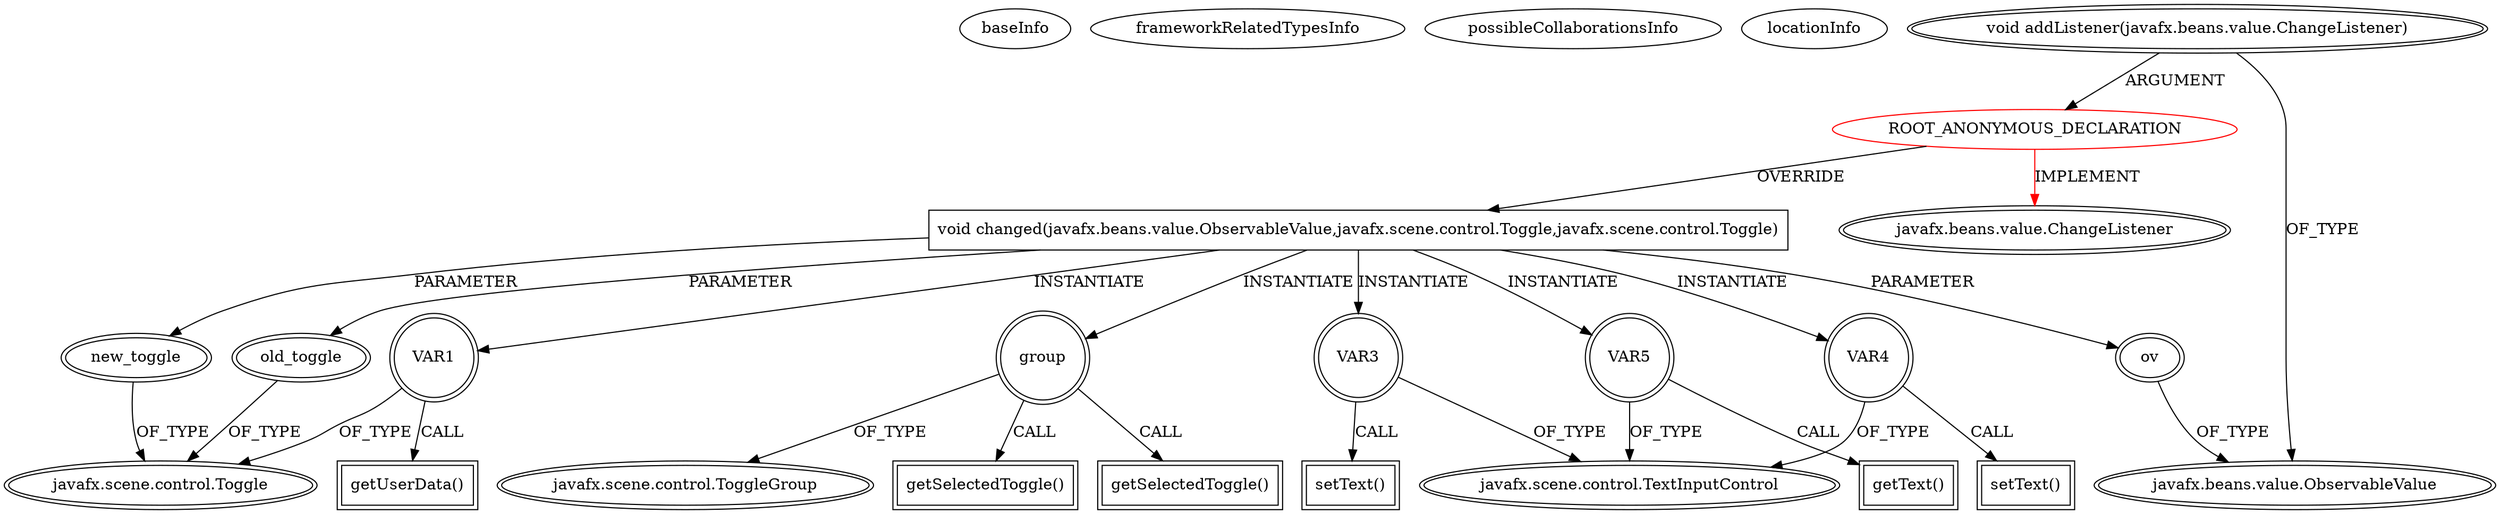 digraph {
baseInfo[graphId=3978,category="extension_graph",isAnonymous=true,possibleRelation=false]
frameworkRelatedTypesInfo[0="javafx.beans.value.ChangeListener"]
possibleCollaborationsInfo[]
locationInfo[projectName="projects4PB-biomet",filePath="/projects4PB-biomet/biomet-master/src/biomet/popups/ConvolvePopup.java",contextSignature="void ConvolvePopup()",graphId="3978"]
0[label="ROOT_ANONYMOUS_DECLARATION",vertexType="ROOT_ANONYMOUS_DECLARATION",isFrameworkType=false,color=red]
1[label="javafx.beans.value.ChangeListener",vertexType="FRAMEWORK_INTERFACE_TYPE",isFrameworkType=true,peripheries=2]
2[label="void addListener(javafx.beans.value.ChangeListener)",vertexType="OUTSIDE_CALL",isFrameworkType=true,peripheries=2]
3[label="javafx.beans.value.ObservableValue",vertexType="FRAMEWORK_INTERFACE_TYPE",isFrameworkType=true,peripheries=2]
4[label="void changed(javafx.beans.value.ObservableValue,javafx.scene.control.Toggle,javafx.scene.control.Toggle)",vertexType="OVERRIDING_METHOD_DECLARATION",isFrameworkType=false,shape=box]
5[label="ov",vertexType="PARAMETER_DECLARATION",isFrameworkType=true,peripheries=2]
7[label="old_toggle",vertexType="PARAMETER_DECLARATION",isFrameworkType=true,peripheries=2]
8[label="javafx.scene.control.Toggle",vertexType="FRAMEWORK_INTERFACE_TYPE",isFrameworkType=true,peripheries=2]
9[label="new_toggle",vertexType="PARAMETER_DECLARATION",isFrameworkType=true,peripheries=2]
11[label="group",vertexType="VARIABLE_EXPRESION",isFrameworkType=true,peripheries=2,shape=circle]
13[label="javafx.scene.control.ToggleGroup",vertexType="FRAMEWORK_CLASS_TYPE",isFrameworkType=true,peripheries=2]
12[label="getSelectedToggle()",vertexType="INSIDE_CALL",isFrameworkType=true,peripheries=2,shape=box]
14[label="VAR1",vertexType="VARIABLE_EXPRESION",isFrameworkType=true,peripheries=2,shape=circle]
15[label="getUserData()",vertexType="INSIDE_CALL",isFrameworkType=true,peripheries=2,shape=box]
18[label="getSelectedToggle()",vertexType="INSIDE_CALL",isFrameworkType=true,peripheries=2,shape=box]
19[label="VAR3",vertexType="VARIABLE_EXPRESION",isFrameworkType=true,peripheries=2,shape=circle]
21[label="javafx.scene.control.TextInputControl",vertexType="FRAMEWORK_CLASS_TYPE",isFrameworkType=true,peripheries=2]
20[label="setText()",vertexType="INSIDE_CALL",isFrameworkType=true,peripheries=2,shape=box]
22[label="VAR4",vertexType="VARIABLE_EXPRESION",isFrameworkType=true,peripheries=2,shape=circle]
23[label="setText()",vertexType="INSIDE_CALL",isFrameworkType=true,peripheries=2,shape=box]
25[label="VAR5",vertexType="VARIABLE_EXPRESION",isFrameworkType=true,peripheries=2,shape=circle]
26[label="getText()",vertexType="INSIDE_CALL",isFrameworkType=true,peripheries=2,shape=box]
0->1[label="IMPLEMENT",color=red]
2->0[label="ARGUMENT"]
2->3[label="OF_TYPE"]
0->4[label="OVERRIDE"]
5->3[label="OF_TYPE"]
4->5[label="PARAMETER"]
7->8[label="OF_TYPE"]
4->7[label="PARAMETER"]
9->8[label="OF_TYPE"]
4->9[label="PARAMETER"]
4->11[label="INSTANTIATE"]
11->13[label="OF_TYPE"]
11->12[label="CALL"]
4->14[label="INSTANTIATE"]
14->8[label="OF_TYPE"]
14->15[label="CALL"]
11->18[label="CALL"]
4->19[label="INSTANTIATE"]
19->21[label="OF_TYPE"]
19->20[label="CALL"]
4->22[label="INSTANTIATE"]
22->21[label="OF_TYPE"]
22->23[label="CALL"]
4->25[label="INSTANTIATE"]
25->21[label="OF_TYPE"]
25->26[label="CALL"]
}
